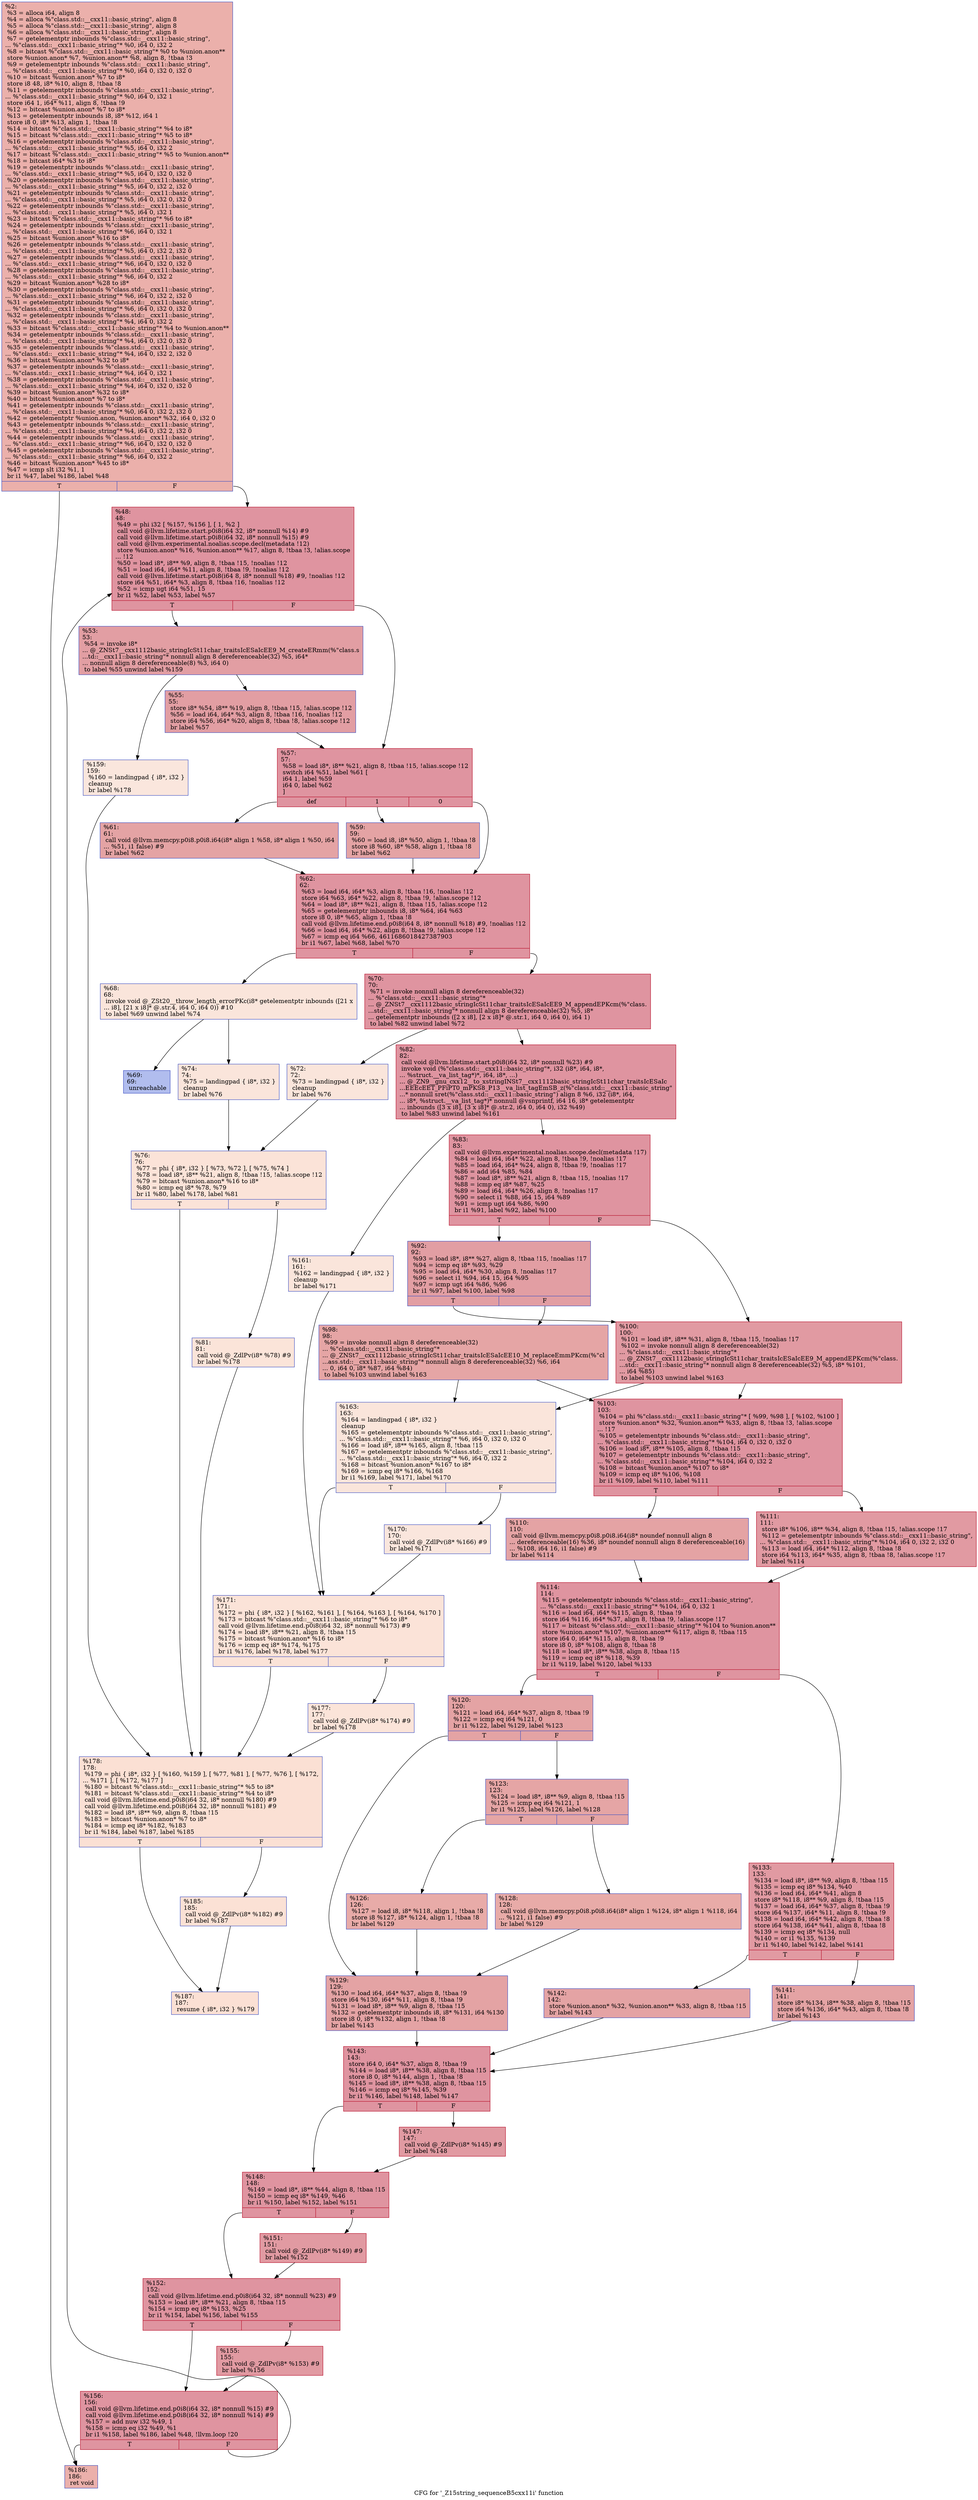 digraph "CFG for '_Z15string_sequenceB5cxx11i' function" {
	label="CFG for '_Z15string_sequenceB5cxx11i' function";

	Node0x558a501c8550 [shape=record,color="#3d50c3ff", style=filled, fillcolor="#d24b4070",label="{%2:\l  %3 = alloca i64, align 8\l  %4 = alloca %\"class.std::__cxx11::basic_string\", align 8\l  %5 = alloca %\"class.std::__cxx11::basic_string\", align 8\l  %6 = alloca %\"class.std::__cxx11::basic_string\", align 8\l  %7 = getelementptr inbounds %\"class.std::__cxx11::basic_string\",\l... %\"class.std::__cxx11::basic_string\"* %0, i64 0, i32 2\l  %8 = bitcast %\"class.std::__cxx11::basic_string\"* %0 to %union.anon**\l  store %union.anon* %7, %union.anon** %8, align 8, !tbaa !3\l  %9 = getelementptr inbounds %\"class.std::__cxx11::basic_string\",\l... %\"class.std::__cxx11::basic_string\"* %0, i64 0, i32 0, i32 0\l  %10 = bitcast %union.anon* %7 to i8*\l  store i8 48, i8* %10, align 8, !tbaa !8\l  %11 = getelementptr inbounds %\"class.std::__cxx11::basic_string\",\l... %\"class.std::__cxx11::basic_string\"* %0, i64 0, i32 1\l  store i64 1, i64* %11, align 8, !tbaa !9\l  %12 = bitcast %union.anon* %7 to i8*\l  %13 = getelementptr inbounds i8, i8* %12, i64 1\l  store i8 0, i8* %13, align 1, !tbaa !8\l  %14 = bitcast %\"class.std::__cxx11::basic_string\"* %4 to i8*\l  %15 = bitcast %\"class.std::__cxx11::basic_string\"* %5 to i8*\l  %16 = getelementptr inbounds %\"class.std::__cxx11::basic_string\",\l... %\"class.std::__cxx11::basic_string\"* %5, i64 0, i32 2\l  %17 = bitcast %\"class.std::__cxx11::basic_string\"* %5 to %union.anon**\l  %18 = bitcast i64* %3 to i8*\l  %19 = getelementptr inbounds %\"class.std::__cxx11::basic_string\",\l... %\"class.std::__cxx11::basic_string\"* %5, i64 0, i32 0, i32 0\l  %20 = getelementptr inbounds %\"class.std::__cxx11::basic_string\",\l... %\"class.std::__cxx11::basic_string\"* %5, i64 0, i32 2, i32 0\l  %21 = getelementptr inbounds %\"class.std::__cxx11::basic_string\",\l... %\"class.std::__cxx11::basic_string\"* %5, i64 0, i32 0, i32 0\l  %22 = getelementptr inbounds %\"class.std::__cxx11::basic_string\",\l... %\"class.std::__cxx11::basic_string\"* %5, i64 0, i32 1\l  %23 = bitcast %\"class.std::__cxx11::basic_string\"* %6 to i8*\l  %24 = getelementptr inbounds %\"class.std::__cxx11::basic_string\",\l... %\"class.std::__cxx11::basic_string\"* %6, i64 0, i32 1\l  %25 = bitcast %union.anon* %16 to i8*\l  %26 = getelementptr inbounds %\"class.std::__cxx11::basic_string\",\l... %\"class.std::__cxx11::basic_string\"* %5, i64 0, i32 2, i32 0\l  %27 = getelementptr inbounds %\"class.std::__cxx11::basic_string\",\l... %\"class.std::__cxx11::basic_string\"* %6, i64 0, i32 0, i32 0\l  %28 = getelementptr inbounds %\"class.std::__cxx11::basic_string\",\l... %\"class.std::__cxx11::basic_string\"* %6, i64 0, i32 2\l  %29 = bitcast %union.anon* %28 to i8*\l  %30 = getelementptr inbounds %\"class.std::__cxx11::basic_string\",\l... %\"class.std::__cxx11::basic_string\"* %6, i64 0, i32 2, i32 0\l  %31 = getelementptr inbounds %\"class.std::__cxx11::basic_string\",\l... %\"class.std::__cxx11::basic_string\"* %6, i64 0, i32 0, i32 0\l  %32 = getelementptr inbounds %\"class.std::__cxx11::basic_string\",\l... %\"class.std::__cxx11::basic_string\"* %4, i64 0, i32 2\l  %33 = bitcast %\"class.std::__cxx11::basic_string\"* %4 to %union.anon**\l  %34 = getelementptr inbounds %\"class.std::__cxx11::basic_string\",\l... %\"class.std::__cxx11::basic_string\"* %4, i64 0, i32 0, i32 0\l  %35 = getelementptr inbounds %\"class.std::__cxx11::basic_string\",\l... %\"class.std::__cxx11::basic_string\"* %4, i64 0, i32 2, i32 0\l  %36 = bitcast %union.anon* %32 to i8*\l  %37 = getelementptr inbounds %\"class.std::__cxx11::basic_string\",\l... %\"class.std::__cxx11::basic_string\"* %4, i64 0, i32 1\l  %38 = getelementptr inbounds %\"class.std::__cxx11::basic_string\",\l... %\"class.std::__cxx11::basic_string\"* %4, i64 0, i32 0, i32 0\l  %39 = bitcast %union.anon* %32 to i8*\l  %40 = bitcast %union.anon* %7 to i8*\l  %41 = getelementptr inbounds %\"class.std::__cxx11::basic_string\",\l... %\"class.std::__cxx11::basic_string\"* %0, i64 0, i32 2, i32 0\l  %42 = getelementptr %union.anon, %union.anon* %32, i64 0, i32 0\l  %43 = getelementptr inbounds %\"class.std::__cxx11::basic_string\",\l... %\"class.std::__cxx11::basic_string\"* %4, i64 0, i32 2, i32 0\l  %44 = getelementptr inbounds %\"class.std::__cxx11::basic_string\",\l... %\"class.std::__cxx11::basic_string\"* %6, i64 0, i32 0, i32 0\l  %45 = getelementptr inbounds %\"class.std::__cxx11::basic_string\",\l... %\"class.std::__cxx11::basic_string\"* %6, i64 0, i32 2\l  %46 = bitcast %union.anon* %45 to i8*\l  %47 = icmp slt i32 %1, 1\l  br i1 %47, label %186, label %48\l|{<s0>T|<s1>F}}"];
	Node0x558a501c8550:s0 -> Node0x558a501c8d00;
	Node0x558a501c8550:s1 -> Node0x558a501cbeb0;
	Node0x558a501cbeb0 [shape=record,color="#b70d28ff", style=filled, fillcolor="#b70d2870",label="{%48:\l48:                                               \l  %49 = phi i32 [ %157, %156 ], [ 1, %2 ]\l  call void @llvm.lifetime.start.p0i8(i64 32, i8* nonnull %14) #9\l  call void @llvm.lifetime.start.p0i8(i64 32, i8* nonnull %15) #9\l  call void @llvm.experimental.noalias.scope.decl(metadata !12)\l  store %union.anon* %16, %union.anon** %17, align 8, !tbaa !3, !alias.scope\l... !12\l  %50 = load i8*, i8** %9, align 8, !tbaa !15, !noalias !12\l  %51 = load i64, i64* %11, align 8, !tbaa !9, !noalias !12\l  call void @llvm.lifetime.start.p0i8(i64 8, i8* nonnull %18) #9, !noalias !12\l  store i64 %51, i64* %3, align 8, !tbaa !16, !noalias !12\l  %52 = icmp ugt i64 %51, 15\l  br i1 %52, label %53, label %57\l|{<s0>T|<s1>F}}"];
	Node0x558a501cbeb0:s0 -> Node0x558a501ce700;
	Node0x558a501cbeb0:s1 -> Node0x558a501ce790;
	Node0x558a501ce700 [shape=record,color="#3d50c3ff", style=filled, fillcolor="#be242e70",label="{%53:\l53:                                               \l  %54 = invoke i8*\l... @_ZNSt7__cxx1112basic_stringIcSt11char_traitsIcESaIcEE9_M_createERmm(%\"class.s\l...td::__cxx11::basic_string\"* nonnull align 8 dereferenceable(32) %5, i64*\l... nonnull align 8 dereferenceable(8) %3, i64 0)\l          to label %55 unwind label %159\l}"];
	Node0x558a501ce700 -> Node0x558a501ce9c0;
	Node0x558a501ce700 -> Node0x558a501cea10;
	Node0x558a501ce9c0 [shape=record,color="#3d50c3ff", style=filled, fillcolor="#be242e70",label="{%55:\l55:                                               \l  store i8* %54, i8** %19, align 8, !tbaa !15, !alias.scope !12\l  %56 = load i64, i64* %3, align 8, !tbaa !16, !noalias !12\l  store i64 %56, i64* %20, align 8, !tbaa !8, !alias.scope !12\l  br label %57\l}"];
	Node0x558a501ce9c0 -> Node0x558a501ce790;
	Node0x558a501ce790 [shape=record,color="#b70d28ff", style=filled, fillcolor="#b70d2870",label="{%57:\l57:                                               \l  %58 = load i8*, i8** %21, align 8, !tbaa !15, !alias.scope !12\l  switch i64 %51, label %61 [\l    i64 1, label %59\l    i64 0, label %62\l  ]\l|{<s0>def|<s1>1|<s2>0}}"];
	Node0x558a501ce790:s0 -> Node0x558a501ce8d0;
	Node0x558a501ce790:s1 -> Node0x558a501cfcc0;
	Node0x558a501ce790:s2 -> Node0x558a501cfd50;
	Node0x558a501cfcc0 [shape=record,color="#3d50c3ff", style=filled, fillcolor="#c32e3170",label="{%59:\l59:                                               \l  %60 = load i8, i8* %50, align 1, !tbaa !8\l  store i8 %60, i8* %58, align 1, !tbaa !8\l  br label %62\l}"];
	Node0x558a501cfcc0 -> Node0x558a501cfd50;
	Node0x558a501ce8d0 [shape=record,color="#3d50c3ff", style=filled, fillcolor="#c32e3170",label="{%61:\l61:                                               \l  call void @llvm.memcpy.p0i8.p0i8.i64(i8* align 1 %58, i8* align 1 %50, i64\l... %51, i1 false) #9\l  br label %62\l}"];
	Node0x558a501ce8d0 -> Node0x558a501cfd50;
	Node0x558a501cfd50 [shape=record,color="#b70d28ff", style=filled, fillcolor="#b70d2870",label="{%62:\l62:                                               \l  %63 = load i64, i64* %3, align 8, !tbaa !16, !noalias !12\l  store i64 %63, i64* %22, align 8, !tbaa !9, !alias.scope !12\l  %64 = load i8*, i8** %21, align 8, !tbaa !15, !alias.scope !12\l  %65 = getelementptr inbounds i8, i8* %64, i64 %63\l  store i8 0, i8* %65, align 1, !tbaa !8\l  call void @llvm.lifetime.end.p0i8(i64 8, i8* nonnull %18) #9, !noalias !12\l  %66 = load i64, i64* %22, align 8, !tbaa !9, !alias.scope !12\l  %67 = icmp eq i64 %66, 4611686018427387903\l  br i1 %67, label %68, label %70\l|{<s0>T|<s1>F}}"];
	Node0x558a501cfd50:s0 -> Node0x558a501d0e80;
	Node0x558a501cfd50:s1 -> Node0x558a501d0f10;
	Node0x558a501d0e80 [shape=record,color="#3d50c3ff", style=filled, fillcolor="#f4c5ad70",label="{%68:\l68:                                               \l  invoke void @_ZSt20__throw_length_errorPKc(i8* getelementptr inbounds ([21 x\l... i8], [21 x i8]* @.str.4, i64 0, i64 0)) #10\l          to label %69 unwind label %74\l}"];
	Node0x558a501d0e80 -> Node0x558a501d1110;
	Node0x558a501d0e80 -> Node0x558a501d1160;
	Node0x558a501d1110 [shape=record,color="#3d50c3ff", style=filled, fillcolor="#4f69d970",label="{%69:\l69:                                               \l  unreachable\l}"];
	Node0x558a501d0f10 [shape=record,color="#b70d28ff", style=filled, fillcolor="#b70d2870",label="{%70:\l70:                                               \l  %71 = invoke nonnull align 8 dereferenceable(32)\l... %\"class.std::__cxx11::basic_string\"*\l... @_ZNSt7__cxx1112basic_stringIcSt11char_traitsIcESaIcEE9_M_appendEPKcm(%\"class.\l...std::__cxx11::basic_string\"* nonnull align 8 dereferenceable(32) %5, i8*\l... getelementptr inbounds ([2 x i8], [2 x i8]* @.str.1, i64 0, i64 0), i64 1)\l          to label %82 unwind label %72\l}"];
	Node0x558a501d0f10 -> Node0x558a501d15c0;
	Node0x558a501d0f10 -> Node0x558a501d1610;
	Node0x558a501d1610 [shape=record,color="#3d50c3ff", style=filled, fillcolor="#f4c5ad70",label="{%72:\l72:                                               \l  %73 = landingpad \{ i8*, i32 \}\l          cleanup\l  br label %76\l}"];
	Node0x558a501d1610 -> Node0x558a501d1930;
	Node0x558a501d1160 [shape=record,color="#3d50c3ff", style=filled, fillcolor="#f4c5ad70",label="{%74:\l74:                                               \l  %75 = landingpad \{ i8*, i32 \}\l          cleanup\l  br label %76\l}"];
	Node0x558a501d1160 -> Node0x558a501d1930;
	Node0x558a501d1930 [shape=record,color="#3d50c3ff", style=filled, fillcolor="#f6bfa670",label="{%76:\l76:                                               \l  %77 = phi \{ i8*, i32 \} [ %73, %72 ], [ %75, %74 ]\l  %78 = load i8*, i8** %21, align 8, !tbaa !15, !alias.scope !12\l  %79 = bitcast %union.anon* %16 to i8*\l  %80 = icmp eq i8* %78, %79\l  br i1 %80, label %178, label %81\l|{<s0>T|<s1>F}}"];
	Node0x558a501d1930:s0 -> Node0x558a501d1cd0;
	Node0x558a501d1930:s1 -> Node0x558a501d1d20;
	Node0x558a501d1d20 [shape=record,color="#3d50c3ff", style=filled, fillcolor="#f5c1a970",label="{%81:\l81:                                               \l  call void @_ZdlPv(i8* %78) #9\l  br label %178\l}"];
	Node0x558a501d1d20 -> Node0x558a501d1cd0;
	Node0x558a501d15c0 [shape=record,color="#b70d28ff", style=filled, fillcolor="#b70d2870",label="{%82:\l82:                                               \l  call void @llvm.lifetime.start.p0i8(i64 32, i8* nonnull %23) #9\l  invoke void (%\"class.std::__cxx11::basic_string\"*, i32 (i8*, i64, i8*,\l... %struct.__va_list_tag*)*, i64, i8*, ...)\l... @_ZN9__gnu_cxx12__to_xstringINSt7__cxx1112basic_stringIcSt11char_traitsIcESaIc\l...EEEcEET_PFiPT0_mPKS8_P13__va_list_tagEmSB_z(%\"class.std::__cxx11::basic_string\"\l...* nonnull sret(%\"class.std::__cxx11::basic_string\") align 8 %6, i32 (i8*, i64,\l... i8*, %struct.__va_list_tag*)* nonnull @vsnprintf, i64 16, i8* getelementptr\l... inbounds ([3 x i8], [3 x i8]* @.str.2, i64 0, i64 0), i32 %49)\l          to label %83 unwind label %161\l}"];
	Node0x558a501d15c0 -> Node0x558a501d2530;
	Node0x558a501d15c0 -> Node0x558a501d2580;
	Node0x558a501d2530 [shape=record,color="#b70d28ff", style=filled, fillcolor="#b70d2870",label="{%83:\l83:                                               \l  call void @llvm.experimental.noalias.scope.decl(metadata !17)\l  %84 = load i64, i64* %22, align 8, !tbaa !9, !noalias !17\l  %85 = load i64, i64* %24, align 8, !tbaa !9, !noalias !17\l  %86 = add i64 %85, %84\l  %87 = load i8*, i8** %21, align 8, !tbaa !15, !noalias !17\l  %88 = icmp eq i8* %87, %25\l  %89 = load i64, i64* %26, align 8, !noalias !17\l  %90 = select i1 %88, i64 15, i64 %89\l  %91 = icmp ugt i64 %86, %90\l  br i1 %91, label %92, label %100\l|{<s0>T|<s1>F}}"];
	Node0x558a501d2530:s0 -> Node0x558a501d35d0;
	Node0x558a501d2530:s1 -> Node0x558a501d3660;
	Node0x558a501d35d0 [shape=record,color="#3d50c3ff", style=filled, fillcolor="#be242e70",label="{%92:\l92:                                               \l  %93 = load i8*, i8** %27, align 8, !tbaa !15, !noalias !17\l  %94 = icmp eq i8* %93, %29\l  %95 = load i64, i64* %30, align 8, !noalias !17\l  %96 = select i1 %94, i64 15, i64 %95\l  %97 = icmp ugt i64 %86, %96\l  br i1 %97, label %100, label %98\l|{<s0>T|<s1>F}}"];
	Node0x558a501d35d0:s0 -> Node0x558a501d3660;
	Node0x558a501d35d0:s1 -> Node0x558a501d3a50;
	Node0x558a501d3a50 [shape=record,color="#3d50c3ff", style=filled, fillcolor="#c5333470",label="{%98:\l98:                                               \l  %99 = invoke nonnull align 8 dereferenceable(32)\l... %\"class.std::__cxx11::basic_string\"*\l... @_ZNSt7__cxx1112basic_stringIcSt11char_traitsIcESaIcEE10_M_replaceEmmPKcm(%\"cl\l...ass.std::__cxx11::basic_string\"* nonnull align 8 dereferenceable(32) %6, i64\l... 0, i64 0, i8* %87, i64 %84)\l          to label %103 unwind label %163\l}"];
	Node0x558a501d3a50 -> Node0x558a501d3bf0;
	Node0x558a501d3a50 -> Node0x558a501d3c40;
	Node0x558a501d3660 [shape=record,color="#b70d28ff", style=filled, fillcolor="#bb1b2c70",label="{%100:\l100:                                              \l  %101 = load i8*, i8** %31, align 8, !tbaa !15, !noalias !17\l  %102 = invoke nonnull align 8 dereferenceable(32)\l... %\"class.std::__cxx11::basic_string\"*\l... @_ZNSt7__cxx1112basic_stringIcSt11char_traitsIcESaIcEE9_M_appendEPKcm(%\"class.\l...std::__cxx11::basic_string\"* nonnull align 8 dereferenceable(32) %5, i8* %101,\l... i64 %85)\l          to label %103 unwind label %163\l}"];
	Node0x558a501d3660 -> Node0x558a501d3bf0;
	Node0x558a501d3660 -> Node0x558a501d3c40;
	Node0x558a501d3bf0 [shape=record,color="#b70d28ff", style=filled, fillcolor="#b70d2870",label="{%103:\l103:                                              \l  %104 = phi %\"class.std::__cxx11::basic_string\"* [ %99, %98 ], [ %102, %100 ]\l  store %union.anon* %32, %union.anon** %33, align 8, !tbaa !3, !alias.scope\l... !17\l  %105 = getelementptr inbounds %\"class.std::__cxx11::basic_string\",\l... %\"class.std::__cxx11::basic_string\"* %104, i64 0, i32 0, i32 0\l  %106 = load i8*, i8** %105, align 8, !tbaa !15\l  %107 = getelementptr inbounds %\"class.std::__cxx11::basic_string\",\l... %\"class.std::__cxx11::basic_string\"* %104, i64 0, i32 2\l  %108 = bitcast %union.anon* %107 to i8*\l  %109 = icmp eq i8* %106, %108\l  br i1 %109, label %110, label %111\l|{<s0>T|<s1>F}}"];
	Node0x558a501d3bf0:s0 -> Node0x558a501d45c0;
	Node0x558a501d3bf0:s1 -> Node0x558a501d4650;
	Node0x558a501d45c0 [shape=record,color="#3d50c3ff", style=filled, fillcolor="#c32e3170",label="{%110:\l110:                                              \l  call void @llvm.memcpy.p0i8.p0i8.i64(i8* noundef nonnull align 8\l... dereferenceable(16) %36, i8* noundef nonnull align 8 dereferenceable(16)\l... %108, i64 16, i1 false) #9\l  br label %114\l}"];
	Node0x558a501d45c0 -> Node0x558a501d4990;
	Node0x558a501d4650 [shape=record,color="#b70d28ff", style=filled, fillcolor="#bb1b2c70",label="{%111:\l111:                                              \l  store i8* %106, i8** %34, align 8, !tbaa !15, !alias.scope !17\l  %112 = getelementptr inbounds %\"class.std::__cxx11::basic_string\",\l... %\"class.std::__cxx11::basic_string\"* %104, i64 0, i32 2, i32 0\l  %113 = load i64, i64* %112, align 8, !tbaa !8\l  store i64 %113, i64* %35, align 8, !tbaa !8, !alias.scope !17\l  br label %114\l}"];
	Node0x558a501d4650 -> Node0x558a501d4990;
	Node0x558a501d4990 [shape=record,color="#b70d28ff", style=filled, fillcolor="#b70d2870",label="{%114:\l114:                                              \l  %115 = getelementptr inbounds %\"class.std::__cxx11::basic_string\",\l... %\"class.std::__cxx11::basic_string\"* %104, i64 0, i32 1\l  %116 = load i64, i64* %115, align 8, !tbaa !9\l  store i64 %116, i64* %37, align 8, !tbaa !9, !alias.scope !17\l  %117 = bitcast %\"class.std::__cxx11::basic_string\"* %104 to %union.anon**\l  store %union.anon* %107, %union.anon** %117, align 8, !tbaa !15\l  store i64 0, i64* %115, align 8, !tbaa !9\l  store i8 0, i8* %108, align 8, !tbaa !8\l  %118 = load i8*, i8** %38, align 8, !tbaa !15\l  %119 = icmp eq i8* %118, %39\l  br i1 %119, label %120, label %133\l|{<s0>T|<s1>F}}"];
	Node0x558a501d4990:s0 -> Node0x558a501d5250;
	Node0x558a501d4990:s1 -> Node0x558a501d52e0;
	Node0x558a501d5250 [shape=record,color="#3d50c3ff", style=filled, fillcolor="#c32e3170",label="{%120:\l120:                                              \l  %121 = load i64, i64* %37, align 8, !tbaa !9\l  %122 = icmp eq i64 %121, 0\l  br i1 %122, label %129, label %123\l|{<s0>T|<s1>F}}"];
	Node0x558a501d5250:s0 -> Node0x558a501d5520;
	Node0x558a501d5250:s1 -> Node0x558a501d5570;
	Node0x558a501d5570 [shape=record,color="#3d50c3ff", style=filled, fillcolor="#c5333470",label="{%123:\l123:                                              \l  %124 = load i8*, i8** %9, align 8, !tbaa !15\l  %125 = icmp eq i64 %121, 1\l  br i1 %125, label %126, label %128\l|{<s0>T|<s1>F}}"];
	Node0x558a501d5570:s0 -> Node0x558a501d57b0;
	Node0x558a501d5570:s1 -> Node0x558a501d5800;
	Node0x558a501d57b0 [shape=record,color="#3d50c3ff", style=filled, fillcolor="#cc403a70",label="{%126:\l126:                                              \l  %127 = load i8, i8* %118, align 1, !tbaa !8\l  store i8 %127, i8* %124, align 1, !tbaa !8\l  br label %129\l}"];
	Node0x558a501d57b0 -> Node0x558a501d5520;
	Node0x558a501d5800 [shape=record,color="#3d50c3ff", style=filled, fillcolor="#cc403a70",label="{%128:\l128:                                              \l  call void @llvm.memcpy.p0i8.p0i8.i64(i8* align 1 %124, i8* align 1 %118, i64\l... %121, i1 false) #9\l  br label %129\l}"];
	Node0x558a501d5800 -> Node0x558a501d5520;
	Node0x558a501d5520 [shape=record,color="#3d50c3ff", style=filled, fillcolor="#c32e3170",label="{%129:\l129:                                              \l  %130 = load i64, i64* %37, align 8, !tbaa !9\l  store i64 %130, i64* %11, align 8, !tbaa !9\l  %131 = load i8*, i8** %9, align 8, !tbaa !15\l  %132 = getelementptr inbounds i8, i8* %131, i64 %130\l  store i8 0, i8* %132, align 1, !tbaa !8\l  br label %143\l}"];
	Node0x558a501d5520 -> Node0x558a501c9170;
	Node0x558a501d52e0 [shape=record,color="#b70d28ff", style=filled, fillcolor="#bb1b2c70",label="{%133:\l133:                                              \l  %134 = load i8*, i8** %9, align 8, !tbaa !15\l  %135 = icmp eq i8* %134, %40\l  %136 = load i64, i64* %41, align 8\l  store i8* %118, i8** %9, align 8, !tbaa !15\l  %137 = load i64, i64* %37, align 8, !tbaa !9\l  store i64 %137, i64* %11, align 8, !tbaa !9\l  %138 = load i64, i64* %42, align 8, !tbaa !8\l  store i64 %138, i64* %41, align 8, !tbaa !8\l  %139 = icmp eq i8* %134, null\l  %140 = or i1 %135, %139\l  br i1 %140, label %142, label %141\l|{<s0>T|<s1>F}}"];
	Node0x558a501d52e0:s0 -> Node0x558a501c9750;
	Node0x558a501d52e0:s1 -> Node0x558a501c97a0;
	Node0x558a501c97a0 [shape=record,color="#3d50c3ff", style=filled, fillcolor="#c32e3170",label="{%141:\l141:                                              \l  store i8* %134, i8** %38, align 8, !tbaa !15\l  store i64 %136, i64* %43, align 8, !tbaa !8\l  br label %143\l}"];
	Node0x558a501c97a0 -> Node0x558a501c9170;
	Node0x558a501c9750 [shape=record,color="#3d50c3ff", style=filled, fillcolor="#c32e3170",label="{%142:\l142:                                              \l  store %union.anon* %32, %union.anon** %33, align 8, !tbaa !15\l  br label %143\l}"];
	Node0x558a501c9750 -> Node0x558a501c9170;
	Node0x558a501c9170 [shape=record,color="#b70d28ff", style=filled, fillcolor="#b70d2870",label="{%143:\l143:                                              \l  store i64 0, i64* %37, align 8, !tbaa !9\l  %144 = load i8*, i8** %38, align 8, !tbaa !15\l  store i8 0, i8* %144, align 1, !tbaa !8\l  %145 = load i8*, i8** %38, align 8, !tbaa !15\l  %146 = icmp eq i8* %145, %39\l  br i1 %146, label %148, label %147\l|{<s0>T|<s1>F}}"];
	Node0x558a501c9170:s0 -> Node0x558a501c9b30;
	Node0x558a501c9170:s1 -> Node0x558a501d7de0;
	Node0x558a501d7de0 [shape=record,color="#b70d28ff", style=filled, fillcolor="#bb1b2c70",label="{%147:\l147:                                              \l  call void @_ZdlPv(i8* %145) #9\l  br label %148\l}"];
	Node0x558a501d7de0 -> Node0x558a501c9b30;
	Node0x558a501c9b30 [shape=record,color="#b70d28ff", style=filled, fillcolor="#b70d2870",label="{%148:\l148:                                              \l  %149 = load i8*, i8** %44, align 8, !tbaa !15\l  %150 = icmp eq i8* %149, %46\l  br i1 %150, label %152, label %151\l|{<s0>T|<s1>F}}"];
	Node0x558a501c9b30:s0 -> Node0x558a501d8160;
	Node0x558a501c9b30:s1 -> Node0x558a501d81b0;
	Node0x558a501d81b0 [shape=record,color="#b70d28ff", style=filled, fillcolor="#bb1b2c70",label="{%151:\l151:                                              \l  call void @_ZdlPv(i8* %149) #9\l  br label %152\l}"];
	Node0x558a501d81b0 -> Node0x558a501d8160;
	Node0x558a501d8160 [shape=record,color="#b70d28ff", style=filled, fillcolor="#b70d2870",label="{%152:\l152:                                              \l  call void @llvm.lifetime.end.p0i8(i64 32, i8* nonnull %23) #9\l  %153 = load i8*, i8** %21, align 8, !tbaa !15\l  %154 = icmp eq i8* %153, %25\l  br i1 %154, label %156, label %155\l|{<s0>T|<s1>F}}"];
	Node0x558a501d8160:s0 -> Node0x558a501cc020;
	Node0x558a501d8160:s1 -> Node0x558a501d8680;
	Node0x558a501d8680 [shape=record,color="#b70d28ff", style=filled, fillcolor="#bb1b2c70",label="{%155:\l155:                                              \l  call void @_ZdlPv(i8* %153) #9\l  br label %156\l}"];
	Node0x558a501d8680 -> Node0x558a501cc020;
	Node0x558a501cc020 [shape=record,color="#b70d28ff", style=filled, fillcolor="#b70d2870",label="{%156:\l156:                                              \l  call void @llvm.lifetime.end.p0i8(i64 32, i8* nonnull %15) #9\l  call void @llvm.lifetime.end.p0i8(i64 32, i8* nonnull %14) #9\l  %157 = add nuw i32 %49, 1\l  %158 = icmp eq i32 %49, %1\l  br i1 %158, label %186, label %48, !llvm.loop !20\l|{<s0>T|<s1>F}}"];
	Node0x558a501cc020:s0 -> Node0x558a501c8d00;
	Node0x558a501cc020:s1 -> Node0x558a501cbeb0;
	Node0x558a501cea10 [shape=record,color="#3d50c3ff", style=filled, fillcolor="#f3c7b170",label="{%159:\l159:                                              \l  %160 = landingpad \{ i8*, i32 \}\l          cleanup\l  br label %178\l}"];
	Node0x558a501cea10 -> Node0x558a501d1cd0;
	Node0x558a501d2580 [shape=record,color="#3d50c3ff", style=filled, fillcolor="#f4c5ad70",label="{%161:\l161:                                              \l  %162 = landingpad \{ i8*, i32 \}\l          cleanup\l  br label %171\l}"];
	Node0x558a501d2580 -> Node0x558a501d8ee0;
	Node0x558a501d3c40 [shape=record,color="#3d50c3ff", style=filled, fillcolor="#f4c5ad70",label="{%163:\l163:                                              \l  %164 = landingpad \{ i8*, i32 \}\l          cleanup\l  %165 = getelementptr inbounds %\"class.std::__cxx11::basic_string\",\l... %\"class.std::__cxx11::basic_string\"* %6, i64 0, i32 0, i32 0\l  %166 = load i8*, i8** %165, align 8, !tbaa !15\l  %167 = getelementptr inbounds %\"class.std::__cxx11::basic_string\",\l... %\"class.std::__cxx11::basic_string\"* %6, i64 0, i32 2\l  %168 = bitcast %union.anon* %167 to i8*\l  %169 = icmp eq i8* %166, %168\l  br i1 %169, label %171, label %170\l|{<s0>T|<s1>F}}"];
	Node0x558a501d3c40:s0 -> Node0x558a501d8ee0;
	Node0x558a501d3c40:s1 -> Node0x558a501d9320;
	Node0x558a501d9320 [shape=record,color="#3d50c3ff", style=filled, fillcolor="#f3c7b170",label="{%170:\l170:                                              \l  call void @_ZdlPv(i8* %166) #9\l  br label %171\l}"];
	Node0x558a501d9320 -> Node0x558a501d8ee0;
	Node0x558a501d8ee0 [shape=record,color="#3d50c3ff", style=filled, fillcolor="#f6bfa670",label="{%171:\l171:                                              \l  %172 = phi \{ i8*, i32 \} [ %162, %161 ], [ %164, %163 ], [ %164, %170 ]\l  %173 = bitcast %\"class.std::__cxx11::basic_string\"* %6 to i8*\l  call void @llvm.lifetime.end.p0i8(i64 32, i8* nonnull %173) #9\l  %174 = load i8*, i8** %21, align 8, !tbaa !15\l  %175 = bitcast %union.anon* %16 to i8*\l  %176 = icmp eq i8* %174, %175\l  br i1 %176, label %178, label %177\l|{<s0>T|<s1>F}}"];
	Node0x558a501d8ee0:s0 -> Node0x558a501d1cd0;
	Node0x558a501d8ee0:s1 -> Node0x558a501d99c0;
	Node0x558a501d99c0 [shape=record,color="#3d50c3ff", style=filled, fillcolor="#f5c1a970",label="{%177:\l177:                                              \l  call void @_ZdlPv(i8* %174) #9\l  br label %178\l}"];
	Node0x558a501d99c0 -> Node0x558a501d1cd0;
	Node0x558a501d1cd0 [shape=record,color="#3d50c3ff", style=filled, fillcolor="#f7b99e70",label="{%178:\l178:                                              \l  %179 = phi \{ i8*, i32 \} [ %160, %159 ], [ %77, %81 ], [ %77, %76 ], [ %172,\l... %171 ], [ %172, %177 ]\l  %180 = bitcast %\"class.std::__cxx11::basic_string\"* %5 to i8*\l  %181 = bitcast %\"class.std::__cxx11::basic_string\"* %4 to i8*\l  call void @llvm.lifetime.end.p0i8(i64 32, i8* nonnull %180) #9\l  call void @llvm.lifetime.end.p0i8(i64 32, i8* nonnull %181) #9\l  %182 = load i8*, i8** %9, align 8, !tbaa !15\l  %183 = bitcast %union.anon* %7 to i8*\l  %184 = icmp eq i8* %182, %183\l  br i1 %184, label %187, label %185\l|{<s0>T|<s1>F}}"];
	Node0x558a501d1cd0:s0 -> Node0x558a501da210;
	Node0x558a501d1cd0:s1 -> Node0x558a501da260;
	Node0x558a501da260 [shape=record,color="#3d50c3ff", style=filled, fillcolor="#f7bca170",label="{%185:\l185:                                              \l  call void @_ZdlPv(i8* %182) #9\l  br label %187\l}"];
	Node0x558a501da260 -> Node0x558a501da210;
	Node0x558a501c8d00 [shape=record,color="#3d50c3ff", style=filled, fillcolor="#d24b4070",label="{%186:\l186:                                              \l  ret void\l}"];
	Node0x558a501da210 [shape=record,color="#3d50c3ff", style=filled, fillcolor="#f7b99e70",label="{%187:\l187:                                              \l  resume \{ i8*, i32 \} %179\l}"];
}
